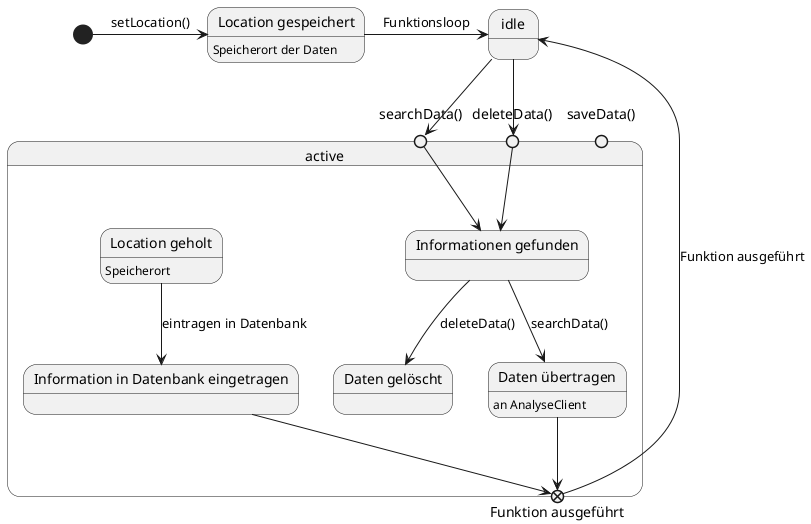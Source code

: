 @startuml speichermedium

state "Location gespeichert" as lgs : Speicherort der Daten
state "idle" as i
state active {
    state "Location geholt" as lgh : Speicherort
    state "Informationen gefunden" as ig
    state "Information in Datenbank eingetragen" as ide
    state "Daten gelöscht" as dg
    state "Daten übertragen" as du : an AnalyseClient
    state "Funktion ausgeführt"  as fa <<exitPoint>>
    state "saveData()"  as sad <<entryPoint>>
    state "searchData()"  as sed <<entryPoint>>
    state "deleteData()"  as ded <<entryPoint>>
}

[*] -r-> lgs : setLocation()
lgs -r-> i : Funktionsloop
i --> sed
i --> ded
sed --> ig
ded --> ig
ig --> dg : deleteData()
ig --> du : searchData()
du --> fa
lgh --> ide : eintragen in Datenbank
ide --> fa
fa --> i : Funktion ausgeführt


@enduml
